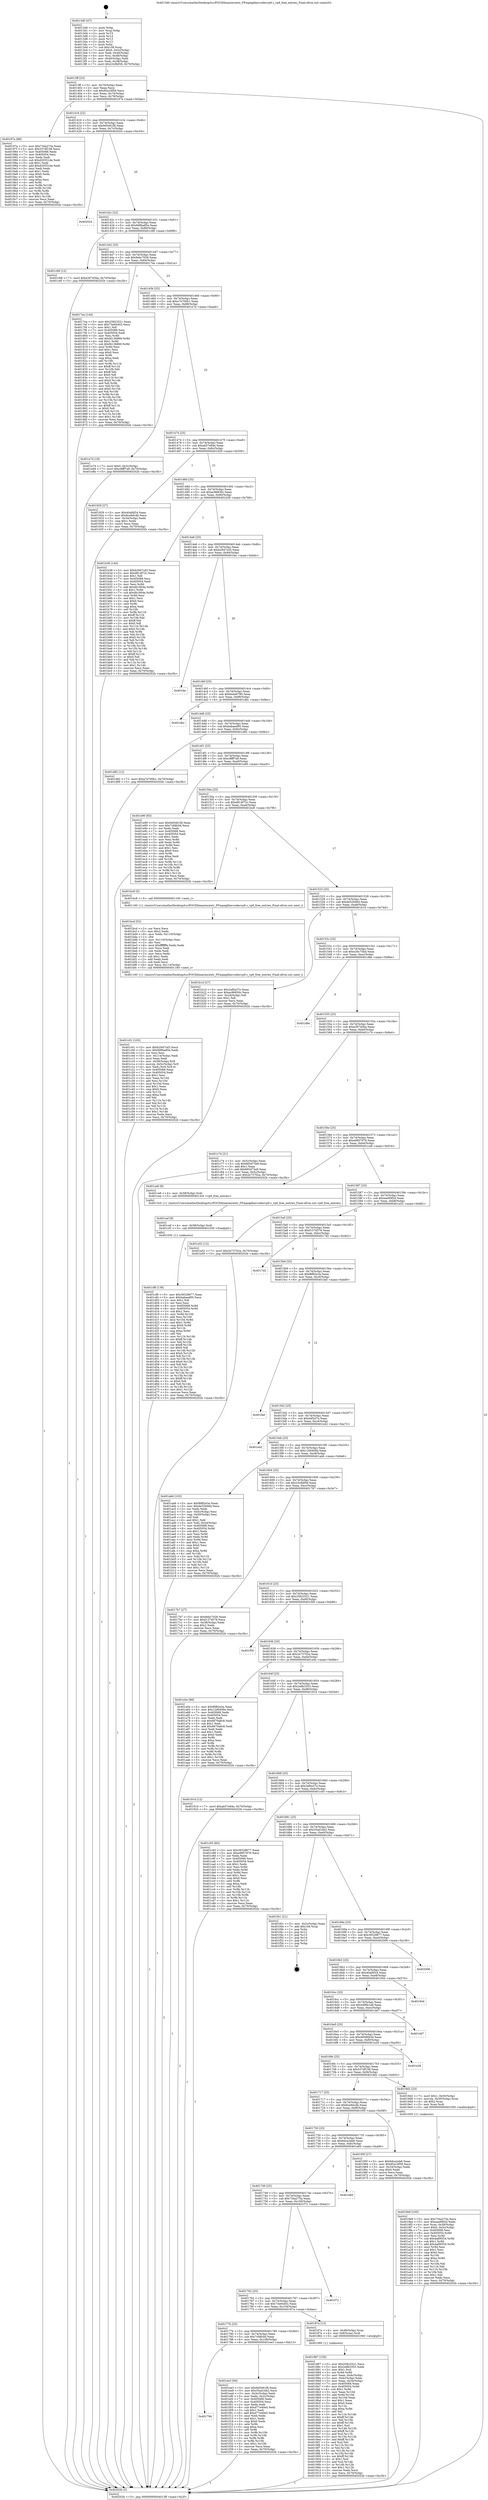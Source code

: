 digraph "0x4013d0" {
  label = "0x4013d0 (/mnt/c/Users/mathe/Desktop/tcc/POCII/binaries/extr_FFmpeglibavcodecvp9.c_vp9_free_entries_Final-ollvm.out::main(0))"
  labelloc = "t"
  node[shape=record]

  Entry [label="",width=0.3,height=0.3,shape=circle,fillcolor=black,style=filled]
  "0x4013ff" [label="{
     0x4013ff [23]\l
     | [instrs]\l
     &nbsp;&nbsp;0x4013ff \<+3\>: mov -0x70(%rbp),%eax\l
     &nbsp;&nbsp;0x401402 \<+2\>: mov %eax,%ecx\l
     &nbsp;&nbsp;0x401404 \<+6\>: sub $0x85a16f59,%ecx\l
     &nbsp;&nbsp;0x40140a \<+3\>: mov %eax,-0x74(%rbp)\l
     &nbsp;&nbsp;0x40140d \<+3\>: mov %ecx,-0x78(%rbp)\l
     &nbsp;&nbsp;0x401410 \<+6\>: je 000000000040197a \<main+0x5aa\>\l
  }"]
  "0x40197a" [label="{
     0x40197a [88]\l
     | [instrs]\l
     &nbsp;&nbsp;0x40197a \<+5\>: mov $0x734a275a,%eax\l
     &nbsp;&nbsp;0x40197f \<+5\>: mov $0x537df158,%ecx\l
     &nbsp;&nbsp;0x401984 \<+7\>: mov 0x405068,%edx\l
     &nbsp;&nbsp;0x40198b \<+7\>: mov 0x405054,%esi\l
     &nbsp;&nbsp;0x401992 \<+2\>: mov %edx,%edi\l
     &nbsp;&nbsp;0x401994 \<+6\>: sub $0xd20551de,%edi\l
     &nbsp;&nbsp;0x40199a \<+3\>: sub $0x1,%edi\l
     &nbsp;&nbsp;0x40199d \<+6\>: add $0xd20551de,%edi\l
     &nbsp;&nbsp;0x4019a3 \<+3\>: imul %edi,%edx\l
     &nbsp;&nbsp;0x4019a6 \<+3\>: and $0x1,%edx\l
     &nbsp;&nbsp;0x4019a9 \<+3\>: cmp $0x0,%edx\l
     &nbsp;&nbsp;0x4019ac \<+4\>: sete %r8b\l
     &nbsp;&nbsp;0x4019b0 \<+3\>: cmp $0xa,%esi\l
     &nbsp;&nbsp;0x4019b3 \<+4\>: setl %r9b\l
     &nbsp;&nbsp;0x4019b7 \<+3\>: mov %r8b,%r10b\l
     &nbsp;&nbsp;0x4019ba \<+3\>: and %r9b,%r10b\l
     &nbsp;&nbsp;0x4019bd \<+3\>: xor %r9b,%r8b\l
     &nbsp;&nbsp;0x4019c0 \<+3\>: or %r8b,%r10b\l
     &nbsp;&nbsp;0x4019c3 \<+4\>: test $0x1,%r10b\l
     &nbsp;&nbsp;0x4019c7 \<+3\>: cmovne %ecx,%eax\l
     &nbsp;&nbsp;0x4019ca \<+3\>: mov %eax,-0x70(%rbp)\l
     &nbsp;&nbsp;0x4019cd \<+5\>: jmp 000000000040202b \<main+0xc5b\>\l
  }"]
  "0x401416" [label="{
     0x401416 [22]\l
     | [instrs]\l
     &nbsp;&nbsp;0x401416 \<+5\>: jmp 000000000040141b \<main+0x4b\>\l
     &nbsp;&nbsp;0x40141b \<+3\>: mov -0x74(%rbp),%eax\l
     &nbsp;&nbsp;0x40141e \<+5\>: sub $0x9d5461fb,%eax\l
     &nbsp;&nbsp;0x401423 \<+3\>: mov %eax,-0x7c(%rbp)\l
     &nbsp;&nbsp;0x401426 \<+6\>: je 0000000000402024 \<main+0xc54\>\l
  }"]
  Exit [label="",width=0.3,height=0.3,shape=circle,fillcolor=black,style=filled,peripheries=2]
  "0x402024" [label="{
     0x402024\l
  }", style=dashed]
  "0x40142c" [label="{
     0x40142c [22]\l
     | [instrs]\l
     &nbsp;&nbsp;0x40142c \<+5\>: jmp 0000000000401431 \<main+0x61\>\l
     &nbsp;&nbsp;0x401431 \<+3\>: mov -0x74(%rbp),%eax\l
     &nbsp;&nbsp;0x401434 \<+5\>: sub $0x9d9ba85e,%eax\l
     &nbsp;&nbsp;0x401439 \<+3\>: mov %eax,-0x80(%rbp)\l
     &nbsp;&nbsp;0x40143c \<+6\>: je 0000000000401c68 \<main+0x898\>\l
  }"]
  "0x401794" [label="{
     0x401794\l
  }", style=dashed]
  "0x401c68" [label="{
     0x401c68 [12]\l
     | [instrs]\l
     &nbsp;&nbsp;0x401c68 \<+7\>: movl $0xe39745ba,-0x70(%rbp)\l
     &nbsp;&nbsp;0x401c6f \<+5\>: jmp 000000000040202b \<main+0xc5b\>\l
  }"]
  "0x401442" [label="{
     0x401442 [25]\l
     | [instrs]\l
     &nbsp;&nbsp;0x401442 \<+5\>: jmp 0000000000401447 \<main+0x77\>\l
     &nbsp;&nbsp;0x401447 \<+3\>: mov -0x74(%rbp),%eax\l
     &nbsp;&nbsp;0x40144a \<+5\>: sub $0x9ebc7026,%eax\l
     &nbsp;&nbsp;0x40144f \<+6\>: mov %eax,-0x84(%rbp)\l
     &nbsp;&nbsp;0x401455 \<+6\>: je 00000000004017ea \<main+0x41a\>\l
  }"]
  "0x401ee3" [label="{
     0x401ee3 [94]\l
     | [instrs]\l
     &nbsp;&nbsp;0x401ee3 \<+5\>: mov $0x9d5461fb,%eax\l
     &nbsp;&nbsp;0x401ee8 \<+5\>: mov $0x35ad1bb2,%ecx\l
     &nbsp;&nbsp;0x401eed \<+3\>: mov -0x3c(%rbp),%edx\l
     &nbsp;&nbsp;0x401ef0 \<+3\>: mov %edx,-0x2c(%rbp)\l
     &nbsp;&nbsp;0x401ef3 \<+7\>: mov 0x405068,%edx\l
     &nbsp;&nbsp;0x401efa \<+7\>: mov 0x405054,%esi\l
     &nbsp;&nbsp;0x401f01 \<+2\>: mov %edx,%edi\l
     &nbsp;&nbsp;0x401f03 \<+6\>: sub $0xd77e40e5,%edi\l
     &nbsp;&nbsp;0x401f09 \<+3\>: sub $0x1,%edi\l
     &nbsp;&nbsp;0x401f0c \<+6\>: add $0xd77e40e5,%edi\l
     &nbsp;&nbsp;0x401f12 \<+3\>: imul %edi,%edx\l
     &nbsp;&nbsp;0x401f15 \<+3\>: and $0x1,%edx\l
     &nbsp;&nbsp;0x401f18 \<+3\>: cmp $0x0,%edx\l
     &nbsp;&nbsp;0x401f1b \<+4\>: sete %r8b\l
     &nbsp;&nbsp;0x401f1f \<+3\>: cmp $0xa,%esi\l
     &nbsp;&nbsp;0x401f22 \<+4\>: setl %r9b\l
     &nbsp;&nbsp;0x401f26 \<+3\>: mov %r8b,%r10b\l
     &nbsp;&nbsp;0x401f29 \<+3\>: and %r9b,%r10b\l
     &nbsp;&nbsp;0x401f2c \<+3\>: xor %r9b,%r8b\l
     &nbsp;&nbsp;0x401f2f \<+3\>: or %r8b,%r10b\l
     &nbsp;&nbsp;0x401f32 \<+4\>: test $0x1,%r10b\l
     &nbsp;&nbsp;0x401f36 \<+3\>: cmovne %ecx,%eax\l
     &nbsp;&nbsp;0x401f39 \<+3\>: mov %eax,-0x70(%rbp)\l
     &nbsp;&nbsp;0x401f3c \<+5\>: jmp 000000000040202b \<main+0xc5b\>\l
  }"]
  "0x4017ea" [label="{
     0x4017ea [144]\l
     | [instrs]\l
     &nbsp;&nbsp;0x4017ea \<+5\>: mov $0x25822521,%eax\l
     &nbsp;&nbsp;0x4017ef \<+5\>: mov $0x73e64402,%ecx\l
     &nbsp;&nbsp;0x4017f4 \<+2\>: mov $0x1,%dl\l
     &nbsp;&nbsp;0x4017f6 \<+7\>: mov 0x405068,%esi\l
     &nbsp;&nbsp;0x4017fd \<+7\>: mov 0x405054,%edi\l
     &nbsp;&nbsp;0x401804 \<+3\>: mov %esi,%r8d\l
     &nbsp;&nbsp;0x401807 \<+7\>: add $0xf4136869,%r8d\l
     &nbsp;&nbsp;0x40180e \<+4\>: sub $0x1,%r8d\l
     &nbsp;&nbsp;0x401812 \<+7\>: sub $0xf4136869,%r8d\l
     &nbsp;&nbsp;0x401819 \<+4\>: imul %r8d,%esi\l
     &nbsp;&nbsp;0x40181d \<+3\>: and $0x1,%esi\l
     &nbsp;&nbsp;0x401820 \<+3\>: cmp $0x0,%esi\l
     &nbsp;&nbsp;0x401823 \<+4\>: sete %r9b\l
     &nbsp;&nbsp;0x401827 \<+3\>: cmp $0xa,%edi\l
     &nbsp;&nbsp;0x40182a \<+4\>: setl %r10b\l
     &nbsp;&nbsp;0x40182e \<+3\>: mov %r9b,%r11b\l
     &nbsp;&nbsp;0x401831 \<+4\>: xor $0xff,%r11b\l
     &nbsp;&nbsp;0x401835 \<+3\>: mov %r10b,%bl\l
     &nbsp;&nbsp;0x401838 \<+3\>: xor $0xff,%bl\l
     &nbsp;&nbsp;0x40183b \<+3\>: xor $0x0,%dl\l
     &nbsp;&nbsp;0x40183e \<+3\>: mov %r11b,%r14b\l
     &nbsp;&nbsp;0x401841 \<+4\>: and $0x0,%r14b\l
     &nbsp;&nbsp;0x401845 \<+3\>: and %dl,%r9b\l
     &nbsp;&nbsp;0x401848 \<+3\>: mov %bl,%r15b\l
     &nbsp;&nbsp;0x40184b \<+4\>: and $0x0,%r15b\l
     &nbsp;&nbsp;0x40184f \<+3\>: and %dl,%r10b\l
     &nbsp;&nbsp;0x401852 \<+3\>: or %r9b,%r14b\l
     &nbsp;&nbsp;0x401855 \<+3\>: or %r10b,%r15b\l
     &nbsp;&nbsp;0x401858 \<+3\>: xor %r15b,%r14b\l
     &nbsp;&nbsp;0x40185b \<+3\>: or %bl,%r11b\l
     &nbsp;&nbsp;0x40185e \<+4\>: xor $0xff,%r11b\l
     &nbsp;&nbsp;0x401862 \<+3\>: or $0x0,%dl\l
     &nbsp;&nbsp;0x401865 \<+3\>: and %dl,%r11b\l
     &nbsp;&nbsp;0x401868 \<+3\>: or %r11b,%r14b\l
     &nbsp;&nbsp;0x40186b \<+4\>: test $0x1,%r14b\l
     &nbsp;&nbsp;0x40186f \<+3\>: cmovne %ecx,%eax\l
     &nbsp;&nbsp;0x401872 \<+3\>: mov %eax,-0x70(%rbp)\l
     &nbsp;&nbsp;0x401875 \<+5\>: jmp 000000000040202b \<main+0xc5b\>\l
  }"]
  "0x40145b" [label="{
     0x40145b [25]\l
     | [instrs]\l
     &nbsp;&nbsp;0x40145b \<+5\>: jmp 0000000000401460 \<main+0x90\>\l
     &nbsp;&nbsp;0x401460 \<+3\>: mov -0x74(%rbp),%eax\l
     &nbsp;&nbsp;0x401463 \<+5\>: sub $0xa7e700b1,%eax\l
     &nbsp;&nbsp;0x401468 \<+6\>: mov %eax,-0x88(%rbp)\l
     &nbsp;&nbsp;0x40146e \<+6\>: je 0000000000401e7d \<main+0xaad\>\l
  }"]
  "0x401cf8" [label="{
     0x401cf8 [138]\l
     | [instrs]\l
     &nbsp;&nbsp;0x401cf8 \<+5\>: mov $0x39328677,%eax\l
     &nbsp;&nbsp;0x401cfd \<+5\>: mov $0xbabaed95,%ecx\l
     &nbsp;&nbsp;0x401d02 \<+2\>: mov $0x1,%dl\l
     &nbsp;&nbsp;0x401d04 \<+2\>: xor %esi,%esi\l
     &nbsp;&nbsp;0x401d06 \<+8\>: mov 0x405068,%r8d\l
     &nbsp;&nbsp;0x401d0e \<+8\>: mov 0x405054,%r9d\l
     &nbsp;&nbsp;0x401d16 \<+3\>: sub $0x1,%esi\l
     &nbsp;&nbsp;0x401d19 \<+3\>: mov %r8d,%r10d\l
     &nbsp;&nbsp;0x401d1c \<+3\>: add %esi,%r10d\l
     &nbsp;&nbsp;0x401d1f \<+4\>: imul %r10d,%r8d\l
     &nbsp;&nbsp;0x401d23 \<+4\>: and $0x1,%r8d\l
     &nbsp;&nbsp;0x401d27 \<+4\>: cmp $0x0,%r8d\l
     &nbsp;&nbsp;0x401d2b \<+4\>: sete %r11b\l
     &nbsp;&nbsp;0x401d2f \<+4\>: cmp $0xa,%r9d\l
     &nbsp;&nbsp;0x401d33 \<+3\>: setl %bl\l
     &nbsp;&nbsp;0x401d36 \<+3\>: mov %r11b,%r14b\l
     &nbsp;&nbsp;0x401d39 \<+4\>: xor $0xff,%r14b\l
     &nbsp;&nbsp;0x401d3d \<+3\>: mov %bl,%r15b\l
     &nbsp;&nbsp;0x401d40 \<+4\>: xor $0xff,%r15b\l
     &nbsp;&nbsp;0x401d44 \<+3\>: xor $0x0,%dl\l
     &nbsp;&nbsp;0x401d47 \<+3\>: mov %r14b,%r12b\l
     &nbsp;&nbsp;0x401d4a \<+4\>: and $0x0,%r12b\l
     &nbsp;&nbsp;0x401d4e \<+3\>: and %dl,%r11b\l
     &nbsp;&nbsp;0x401d51 \<+3\>: mov %r15b,%r13b\l
     &nbsp;&nbsp;0x401d54 \<+4\>: and $0x0,%r13b\l
     &nbsp;&nbsp;0x401d58 \<+2\>: and %dl,%bl\l
     &nbsp;&nbsp;0x401d5a \<+3\>: or %r11b,%r12b\l
     &nbsp;&nbsp;0x401d5d \<+3\>: or %bl,%r13b\l
     &nbsp;&nbsp;0x401d60 \<+3\>: xor %r13b,%r12b\l
     &nbsp;&nbsp;0x401d63 \<+3\>: or %r15b,%r14b\l
     &nbsp;&nbsp;0x401d66 \<+4\>: xor $0xff,%r14b\l
     &nbsp;&nbsp;0x401d6a \<+3\>: or $0x0,%dl\l
     &nbsp;&nbsp;0x401d6d \<+3\>: and %dl,%r14b\l
     &nbsp;&nbsp;0x401d70 \<+3\>: or %r14b,%r12b\l
     &nbsp;&nbsp;0x401d73 \<+4\>: test $0x1,%r12b\l
     &nbsp;&nbsp;0x401d77 \<+3\>: cmovne %ecx,%eax\l
     &nbsp;&nbsp;0x401d7a \<+3\>: mov %eax,-0x70(%rbp)\l
     &nbsp;&nbsp;0x401d7d \<+5\>: jmp 000000000040202b \<main+0xc5b\>\l
  }"]
  "0x401e7d" [label="{
     0x401e7d [19]\l
     | [instrs]\l
     &nbsp;&nbsp;0x401e7d \<+7\>: movl $0x0,-0x3c(%rbp)\l
     &nbsp;&nbsp;0x401e84 \<+7\>: movl $0xc8fff7a9,-0x70(%rbp)\l
     &nbsp;&nbsp;0x401e8b \<+5\>: jmp 000000000040202b \<main+0xc5b\>\l
  }"]
  "0x401474" [label="{
     0x401474 [25]\l
     | [instrs]\l
     &nbsp;&nbsp;0x401474 \<+5\>: jmp 0000000000401479 \<main+0xa9\>\l
     &nbsp;&nbsp;0x401479 \<+3\>: mov -0x74(%rbp),%eax\l
     &nbsp;&nbsp;0x40147c \<+5\>: sub $0xab57e84e,%eax\l
     &nbsp;&nbsp;0x401481 \<+6\>: mov %eax,-0x8c(%rbp)\l
     &nbsp;&nbsp;0x401487 \<+6\>: je 0000000000401929 \<main+0x559\>\l
  }"]
  "0x401cef" [label="{
     0x401cef [9]\l
     | [instrs]\l
     &nbsp;&nbsp;0x401cef \<+4\>: mov -0x58(%rbp),%rdi\l
     &nbsp;&nbsp;0x401cf3 \<+5\>: call 0000000000401030 \<free@plt\>\l
     | [calls]\l
     &nbsp;&nbsp;0x401030 \{1\} (unknown)\l
  }"]
  "0x401929" [label="{
     0x401929 [27]\l
     | [instrs]\l
     &nbsp;&nbsp;0x401929 \<+5\>: mov $0x40af4f24,%eax\l
     &nbsp;&nbsp;0x40192e \<+5\>: mov $0x6ce9dc4b,%ecx\l
     &nbsp;&nbsp;0x401933 \<+3\>: mov -0x34(%rbp),%edx\l
     &nbsp;&nbsp;0x401936 \<+3\>: cmp $0x1,%edx\l
     &nbsp;&nbsp;0x401939 \<+3\>: cmovl %ecx,%eax\l
     &nbsp;&nbsp;0x40193c \<+3\>: mov %eax,-0x70(%rbp)\l
     &nbsp;&nbsp;0x40193f \<+5\>: jmp 000000000040202b \<main+0xc5b\>\l
  }"]
  "0x40148d" [label="{
     0x40148d [25]\l
     | [instrs]\l
     &nbsp;&nbsp;0x40148d \<+5\>: jmp 0000000000401492 \<main+0xc2\>\l
     &nbsp;&nbsp;0x401492 \<+3\>: mov -0x74(%rbp),%eax\l
     &nbsp;&nbsp;0x401495 \<+5\>: sub $0xac96830c,%eax\l
     &nbsp;&nbsp;0x40149a \<+6\>: mov %eax,-0x90(%rbp)\l
     &nbsp;&nbsp;0x4014a0 \<+6\>: je 0000000000401b38 \<main+0x768\>\l
  }"]
  "0x401c01" [label="{
     0x401c01 [103]\l
     | [instrs]\l
     &nbsp;&nbsp;0x401c01 \<+5\>: mov $0xb2947cd3,%ecx\l
     &nbsp;&nbsp;0x401c06 \<+5\>: mov $0x9d9ba85e,%edx\l
     &nbsp;&nbsp;0x401c0b \<+2\>: xor %esi,%esi\l
     &nbsp;&nbsp;0x401c0d \<+6\>: mov -0x114(%rbp),%edi\l
     &nbsp;&nbsp;0x401c13 \<+3\>: imul %eax,%edi\l
     &nbsp;&nbsp;0x401c16 \<+4\>: mov -0x58(%rbp),%r8\l
     &nbsp;&nbsp;0x401c1a \<+4\>: movslq -0x5c(%rbp),%r9\l
     &nbsp;&nbsp;0x401c1e \<+4\>: mov %edi,(%r8,%r9,4)\l
     &nbsp;&nbsp;0x401c22 \<+7\>: mov 0x405068,%eax\l
     &nbsp;&nbsp;0x401c29 \<+7\>: mov 0x405054,%edi\l
     &nbsp;&nbsp;0x401c30 \<+3\>: sub $0x1,%esi\l
     &nbsp;&nbsp;0x401c33 \<+3\>: mov %eax,%r10d\l
     &nbsp;&nbsp;0x401c36 \<+3\>: add %esi,%r10d\l
     &nbsp;&nbsp;0x401c39 \<+4\>: imul %r10d,%eax\l
     &nbsp;&nbsp;0x401c3d \<+3\>: and $0x1,%eax\l
     &nbsp;&nbsp;0x401c40 \<+3\>: cmp $0x0,%eax\l
     &nbsp;&nbsp;0x401c43 \<+4\>: sete %r11b\l
     &nbsp;&nbsp;0x401c47 \<+3\>: cmp $0xa,%edi\l
     &nbsp;&nbsp;0x401c4a \<+3\>: setl %bl\l
     &nbsp;&nbsp;0x401c4d \<+3\>: mov %r11b,%r14b\l
     &nbsp;&nbsp;0x401c50 \<+3\>: and %bl,%r14b\l
     &nbsp;&nbsp;0x401c53 \<+3\>: xor %bl,%r11b\l
     &nbsp;&nbsp;0x401c56 \<+3\>: or %r11b,%r14b\l
     &nbsp;&nbsp;0x401c59 \<+4\>: test $0x1,%r14b\l
     &nbsp;&nbsp;0x401c5d \<+3\>: cmovne %edx,%ecx\l
     &nbsp;&nbsp;0x401c60 \<+3\>: mov %ecx,-0x70(%rbp)\l
     &nbsp;&nbsp;0x401c63 \<+5\>: jmp 000000000040202b \<main+0xc5b\>\l
  }"]
  "0x401b38" [label="{
     0x401b38 [144]\l
     | [instrs]\l
     &nbsp;&nbsp;0x401b38 \<+5\>: mov $0xb2947cd3,%eax\l
     &nbsp;&nbsp;0x401b3d \<+5\>: mov $0xd814f72c,%ecx\l
     &nbsp;&nbsp;0x401b42 \<+2\>: mov $0x1,%dl\l
     &nbsp;&nbsp;0x401b44 \<+7\>: mov 0x405068,%esi\l
     &nbsp;&nbsp;0x401b4b \<+7\>: mov 0x405054,%edi\l
     &nbsp;&nbsp;0x401b52 \<+3\>: mov %esi,%r8d\l
     &nbsp;&nbsp;0x401b55 \<+7\>: add $0x4b1804a,%r8d\l
     &nbsp;&nbsp;0x401b5c \<+4\>: sub $0x1,%r8d\l
     &nbsp;&nbsp;0x401b60 \<+7\>: sub $0x4b1804a,%r8d\l
     &nbsp;&nbsp;0x401b67 \<+4\>: imul %r8d,%esi\l
     &nbsp;&nbsp;0x401b6b \<+3\>: and $0x1,%esi\l
     &nbsp;&nbsp;0x401b6e \<+3\>: cmp $0x0,%esi\l
     &nbsp;&nbsp;0x401b71 \<+4\>: sete %r9b\l
     &nbsp;&nbsp;0x401b75 \<+3\>: cmp $0xa,%edi\l
     &nbsp;&nbsp;0x401b78 \<+4\>: setl %r10b\l
     &nbsp;&nbsp;0x401b7c \<+3\>: mov %r9b,%r11b\l
     &nbsp;&nbsp;0x401b7f \<+4\>: xor $0xff,%r11b\l
     &nbsp;&nbsp;0x401b83 \<+3\>: mov %r10b,%bl\l
     &nbsp;&nbsp;0x401b86 \<+3\>: xor $0xff,%bl\l
     &nbsp;&nbsp;0x401b89 \<+3\>: xor $0x0,%dl\l
     &nbsp;&nbsp;0x401b8c \<+3\>: mov %r11b,%r14b\l
     &nbsp;&nbsp;0x401b8f \<+4\>: and $0x0,%r14b\l
     &nbsp;&nbsp;0x401b93 \<+3\>: and %dl,%r9b\l
     &nbsp;&nbsp;0x401b96 \<+3\>: mov %bl,%r15b\l
     &nbsp;&nbsp;0x401b99 \<+4\>: and $0x0,%r15b\l
     &nbsp;&nbsp;0x401b9d \<+3\>: and %dl,%r10b\l
     &nbsp;&nbsp;0x401ba0 \<+3\>: or %r9b,%r14b\l
     &nbsp;&nbsp;0x401ba3 \<+3\>: or %r10b,%r15b\l
     &nbsp;&nbsp;0x401ba6 \<+3\>: xor %r15b,%r14b\l
     &nbsp;&nbsp;0x401ba9 \<+3\>: or %bl,%r11b\l
     &nbsp;&nbsp;0x401bac \<+4\>: xor $0xff,%r11b\l
     &nbsp;&nbsp;0x401bb0 \<+3\>: or $0x0,%dl\l
     &nbsp;&nbsp;0x401bb3 \<+3\>: and %dl,%r11b\l
     &nbsp;&nbsp;0x401bb6 \<+3\>: or %r11b,%r14b\l
     &nbsp;&nbsp;0x401bb9 \<+4\>: test $0x1,%r14b\l
     &nbsp;&nbsp;0x401bbd \<+3\>: cmovne %ecx,%eax\l
     &nbsp;&nbsp;0x401bc0 \<+3\>: mov %eax,-0x70(%rbp)\l
     &nbsp;&nbsp;0x401bc3 \<+5\>: jmp 000000000040202b \<main+0xc5b\>\l
  }"]
  "0x4014a6" [label="{
     0x4014a6 [25]\l
     | [instrs]\l
     &nbsp;&nbsp;0x4014a6 \<+5\>: jmp 00000000004014ab \<main+0xdb\>\l
     &nbsp;&nbsp;0x4014ab \<+3\>: mov -0x74(%rbp),%eax\l
     &nbsp;&nbsp;0x4014ae \<+5\>: sub $0xb2947cd3,%eax\l
     &nbsp;&nbsp;0x4014b3 \<+6\>: mov %eax,-0x94(%rbp)\l
     &nbsp;&nbsp;0x4014b9 \<+6\>: je 0000000000401fac \<main+0xbdc\>\l
  }"]
  "0x401bcd" [label="{
     0x401bcd [52]\l
     | [instrs]\l
     &nbsp;&nbsp;0x401bcd \<+2\>: xor %ecx,%ecx\l
     &nbsp;&nbsp;0x401bcf \<+5\>: mov $0x2,%edx\l
     &nbsp;&nbsp;0x401bd4 \<+6\>: mov %edx,-0x110(%rbp)\l
     &nbsp;&nbsp;0x401bda \<+1\>: cltd\l
     &nbsp;&nbsp;0x401bdb \<+6\>: mov -0x110(%rbp),%esi\l
     &nbsp;&nbsp;0x401be1 \<+2\>: idiv %esi\l
     &nbsp;&nbsp;0x401be3 \<+6\>: imul $0xfffffffe,%edx,%edx\l
     &nbsp;&nbsp;0x401be9 \<+2\>: mov %ecx,%edi\l
     &nbsp;&nbsp;0x401beb \<+2\>: sub %edx,%edi\l
     &nbsp;&nbsp;0x401bed \<+2\>: mov %ecx,%edx\l
     &nbsp;&nbsp;0x401bef \<+3\>: sub $0x1,%edx\l
     &nbsp;&nbsp;0x401bf2 \<+2\>: add %edx,%edi\l
     &nbsp;&nbsp;0x401bf4 \<+2\>: sub %edi,%ecx\l
     &nbsp;&nbsp;0x401bf6 \<+6\>: mov %ecx,-0x114(%rbp)\l
     &nbsp;&nbsp;0x401bfc \<+5\>: call 0000000000401160 \<next_i\>\l
     | [calls]\l
     &nbsp;&nbsp;0x401160 \{1\} (/mnt/c/Users/mathe/Desktop/tcc/POCII/binaries/extr_FFmpeglibavcodecvp9.c_vp9_free_entries_Final-ollvm.out::next_i)\l
  }"]
  "0x401fac" [label="{
     0x401fac\l
  }", style=dashed]
  "0x4014bf" [label="{
     0x4014bf [25]\l
     | [instrs]\l
     &nbsp;&nbsp;0x4014bf \<+5\>: jmp 00000000004014c4 \<main+0xf4\>\l
     &nbsp;&nbsp;0x4014c4 \<+3\>: mov -0x74(%rbp),%eax\l
     &nbsp;&nbsp;0x4014c7 \<+5\>: sub $0xba4e6780,%eax\l
     &nbsp;&nbsp;0x4014cc \<+6\>: mov %eax,-0x98(%rbp)\l
     &nbsp;&nbsp;0x4014d2 \<+6\>: je 0000000000401dbc \<main+0x9ec\>\l
  }"]
  "0x4019e9" [label="{
     0x4019e9 [105]\l
     | [instrs]\l
     &nbsp;&nbsp;0x4019e9 \<+5\>: mov $0x734a275a,%ecx\l
     &nbsp;&nbsp;0x4019ee \<+5\>: mov $0xeae90f2d,%edx\l
     &nbsp;&nbsp;0x4019f3 \<+4\>: mov %rax,-0x58(%rbp)\l
     &nbsp;&nbsp;0x4019f7 \<+7\>: movl $0x0,-0x5c(%rbp)\l
     &nbsp;&nbsp;0x4019fe \<+7\>: mov 0x405068,%esi\l
     &nbsp;&nbsp;0x401a05 \<+8\>: mov 0x405054,%r8d\l
     &nbsp;&nbsp;0x401a0d \<+3\>: mov %esi,%r9d\l
     &nbsp;&nbsp;0x401a10 \<+7\>: sub $0x4af0f354,%r9d\l
     &nbsp;&nbsp;0x401a17 \<+4\>: sub $0x1,%r9d\l
     &nbsp;&nbsp;0x401a1b \<+7\>: add $0x4af0f354,%r9d\l
     &nbsp;&nbsp;0x401a22 \<+4\>: imul %r9d,%esi\l
     &nbsp;&nbsp;0x401a26 \<+3\>: and $0x1,%esi\l
     &nbsp;&nbsp;0x401a29 \<+3\>: cmp $0x0,%esi\l
     &nbsp;&nbsp;0x401a2c \<+4\>: sete %r10b\l
     &nbsp;&nbsp;0x401a30 \<+4\>: cmp $0xa,%r8d\l
     &nbsp;&nbsp;0x401a34 \<+4\>: setl %r11b\l
     &nbsp;&nbsp;0x401a38 \<+3\>: mov %r10b,%bl\l
     &nbsp;&nbsp;0x401a3b \<+3\>: and %r11b,%bl\l
     &nbsp;&nbsp;0x401a3e \<+3\>: xor %r11b,%r10b\l
     &nbsp;&nbsp;0x401a41 \<+3\>: or %r10b,%bl\l
     &nbsp;&nbsp;0x401a44 \<+3\>: test $0x1,%bl\l
     &nbsp;&nbsp;0x401a47 \<+3\>: cmovne %edx,%ecx\l
     &nbsp;&nbsp;0x401a4a \<+3\>: mov %ecx,-0x70(%rbp)\l
     &nbsp;&nbsp;0x401a4d \<+5\>: jmp 000000000040202b \<main+0xc5b\>\l
  }"]
  "0x401dbc" [label="{
     0x401dbc\l
  }", style=dashed]
  "0x4014d8" [label="{
     0x4014d8 [25]\l
     | [instrs]\l
     &nbsp;&nbsp;0x4014d8 \<+5\>: jmp 00000000004014dd \<main+0x10d\>\l
     &nbsp;&nbsp;0x4014dd \<+3\>: mov -0x74(%rbp),%eax\l
     &nbsp;&nbsp;0x4014e0 \<+5\>: sub $0xbabaed95,%eax\l
     &nbsp;&nbsp;0x4014e5 \<+6\>: mov %eax,-0x9c(%rbp)\l
     &nbsp;&nbsp;0x4014eb \<+6\>: je 0000000000401d82 \<main+0x9b2\>\l
  }"]
  "0x401887" [label="{
     0x401887 [150]\l
     | [instrs]\l
     &nbsp;&nbsp;0x401887 \<+5\>: mov $0x25822521,%ecx\l
     &nbsp;&nbsp;0x40188c \<+5\>: mov $0x2e8b3353,%edx\l
     &nbsp;&nbsp;0x401891 \<+3\>: mov $0x1,%sil\l
     &nbsp;&nbsp;0x401894 \<+3\>: xor %r8d,%r8d\l
     &nbsp;&nbsp;0x401897 \<+3\>: mov %eax,-0x4c(%rbp)\l
     &nbsp;&nbsp;0x40189a \<+3\>: mov -0x4c(%rbp),%eax\l
     &nbsp;&nbsp;0x40189d \<+3\>: mov %eax,-0x34(%rbp)\l
     &nbsp;&nbsp;0x4018a0 \<+7\>: mov 0x405068,%eax\l
     &nbsp;&nbsp;0x4018a7 \<+8\>: mov 0x405054,%r9d\l
     &nbsp;&nbsp;0x4018af \<+4\>: sub $0x1,%r8d\l
     &nbsp;&nbsp;0x4018b3 \<+3\>: mov %eax,%r10d\l
     &nbsp;&nbsp;0x4018b6 \<+3\>: add %r8d,%r10d\l
     &nbsp;&nbsp;0x4018b9 \<+4\>: imul %r10d,%eax\l
     &nbsp;&nbsp;0x4018bd \<+3\>: and $0x1,%eax\l
     &nbsp;&nbsp;0x4018c0 \<+3\>: cmp $0x0,%eax\l
     &nbsp;&nbsp;0x4018c3 \<+4\>: sete %r11b\l
     &nbsp;&nbsp;0x4018c7 \<+4\>: cmp $0xa,%r9d\l
     &nbsp;&nbsp;0x4018cb \<+3\>: setl %bl\l
     &nbsp;&nbsp;0x4018ce \<+3\>: mov %r11b,%r14b\l
     &nbsp;&nbsp;0x4018d1 \<+4\>: xor $0xff,%r14b\l
     &nbsp;&nbsp;0x4018d5 \<+3\>: mov %bl,%r15b\l
     &nbsp;&nbsp;0x4018d8 \<+4\>: xor $0xff,%r15b\l
     &nbsp;&nbsp;0x4018dc \<+4\>: xor $0x1,%sil\l
     &nbsp;&nbsp;0x4018e0 \<+3\>: mov %r14b,%r12b\l
     &nbsp;&nbsp;0x4018e3 \<+4\>: and $0xff,%r12b\l
     &nbsp;&nbsp;0x4018e7 \<+3\>: and %sil,%r11b\l
     &nbsp;&nbsp;0x4018ea \<+3\>: mov %r15b,%r13b\l
     &nbsp;&nbsp;0x4018ed \<+4\>: and $0xff,%r13b\l
     &nbsp;&nbsp;0x4018f1 \<+3\>: and %sil,%bl\l
     &nbsp;&nbsp;0x4018f4 \<+3\>: or %r11b,%r12b\l
     &nbsp;&nbsp;0x4018f7 \<+3\>: or %bl,%r13b\l
     &nbsp;&nbsp;0x4018fa \<+3\>: xor %r13b,%r12b\l
     &nbsp;&nbsp;0x4018fd \<+3\>: or %r15b,%r14b\l
     &nbsp;&nbsp;0x401900 \<+4\>: xor $0xff,%r14b\l
     &nbsp;&nbsp;0x401904 \<+4\>: or $0x1,%sil\l
     &nbsp;&nbsp;0x401908 \<+3\>: and %sil,%r14b\l
     &nbsp;&nbsp;0x40190b \<+3\>: or %r14b,%r12b\l
     &nbsp;&nbsp;0x40190e \<+4\>: test $0x1,%r12b\l
     &nbsp;&nbsp;0x401912 \<+3\>: cmovne %edx,%ecx\l
     &nbsp;&nbsp;0x401915 \<+3\>: mov %ecx,-0x70(%rbp)\l
     &nbsp;&nbsp;0x401918 \<+5\>: jmp 000000000040202b \<main+0xc5b\>\l
  }"]
  "0x401d82" [label="{
     0x401d82 [12]\l
     | [instrs]\l
     &nbsp;&nbsp;0x401d82 \<+7\>: movl $0xa7e700b1,-0x70(%rbp)\l
     &nbsp;&nbsp;0x401d89 \<+5\>: jmp 000000000040202b \<main+0xc5b\>\l
  }"]
  "0x4014f1" [label="{
     0x4014f1 [25]\l
     | [instrs]\l
     &nbsp;&nbsp;0x4014f1 \<+5\>: jmp 00000000004014f6 \<main+0x126\>\l
     &nbsp;&nbsp;0x4014f6 \<+3\>: mov -0x74(%rbp),%eax\l
     &nbsp;&nbsp;0x4014f9 \<+5\>: sub $0xc8fff7a9,%eax\l
     &nbsp;&nbsp;0x4014fe \<+6\>: mov %eax,-0xa0(%rbp)\l
     &nbsp;&nbsp;0x401504 \<+6\>: je 0000000000401e90 \<main+0xac0\>\l
  }"]
  "0x40177b" [label="{
     0x40177b [25]\l
     | [instrs]\l
     &nbsp;&nbsp;0x40177b \<+5\>: jmp 0000000000401780 \<main+0x3b0\>\l
     &nbsp;&nbsp;0x401780 \<+3\>: mov -0x74(%rbp),%eax\l
     &nbsp;&nbsp;0x401783 \<+5\>: sub $0x7cfdfc0d,%eax\l
     &nbsp;&nbsp;0x401788 \<+6\>: mov %eax,-0x108(%rbp)\l
     &nbsp;&nbsp;0x40178e \<+6\>: je 0000000000401ee3 \<main+0xb13\>\l
  }"]
  "0x401e90" [label="{
     0x401e90 [83]\l
     | [instrs]\l
     &nbsp;&nbsp;0x401e90 \<+5\>: mov $0x9d5461fb,%eax\l
     &nbsp;&nbsp;0x401e95 \<+5\>: mov $0x7cfdfc0d,%ecx\l
     &nbsp;&nbsp;0x401e9a \<+2\>: xor %edx,%edx\l
     &nbsp;&nbsp;0x401e9c \<+7\>: mov 0x405068,%esi\l
     &nbsp;&nbsp;0x401ea3 \<+7\>: mov 0x405054,%edi\l
     &nbsp;&nbsp;0x401eaa \<+3\>: sub $0x1,%edx\l
     &nbsp;&nbsp;0x401ead \<+3\>: mov %esi,%r8d\l
     &nbsp;&nbsp;0x401eb0 \<+3\>: add %edx,%r8d\l
     &nbsp;&nbsp;0x401eb3 \<+4\>: imul %r8d,%esi\l
     &nbsp;&nbsp;0x401eb7 \<+3\>: and $0x1,%esi\l
     &nbsp;&nbsp;0x401eba \<+3\>: cmp $0x0,%esi\l
     &nbsp;&nbsp;0x401ebd \<+4\>: sete %r9b\l
     &nbsp;&nbsp;0x401ec1 \<+3\>: cmp $0xa,%edi\l
     &nbsp;&nbsp;0x401ec4 \<+4\>: setl %r10b\l
     &nbsp;&nbsp;0x401ec8 \<+3\>: mov %r9b,%r11b\l
     &nbsp;&nbsp;0x401ecb \<+3\>: and %r10b,%r11b\l
     &nbsp;&nbsp;0x401ece \<+3\>: xor %r10b,%r9b\l
     &nbsp;&nbsp;0x401ed1 \<+3\>: or %r9b,%r11b\l
     &nbsp;&nbsp;0x401ed4 \<+4\>: test $0x1,%r11b\l
     &nbsp;&nbsp;0x401ed8 \<+3\>: cmovne %ecx,%eax\l
     &nbsp;&nbsp;0x401edb \<+3\>: mov %eax,-0x70(%rbp)\l
     &nbsp;&nbsp;0x401ede \<+5\>: jmp 000000000040202b \<main+0xc5b\>\l
  }"]
  "0x40150a" [label="{
     0x40150a [25]\l
     | [instrs]\l
     &nbsp;&nbsp;0x40150a \<+5\>: jmp 000000000040150f \<main+0x13f\>\l
     &nbsp;&nbsp;0x40150f \<+3\>: mov -0x74(%rbp),%eax\l
     &nbsp;&nbsp;0x401512 \<+5\>: sub $0xd814f72c,%eax\l
     &nbsp;&nbsp;0x401517 \<+6\>: mov %eax,-0xa4(%rbp)\l
     &nbsp;&nbsp;0x40151d \<+6\>: je 0000000000401bc8 \<main+0x7f8\>\l
  }"]
  "0x40187a" [label="{
     0x40187a [13]\l
     | [instrs]\l
     &nbsp;&nbsp;0x40187a \<+4\>: mov -0x48(%rbp),%rax\l
     &nbsp;&nbsp;0x40187e \<+4\>: mov 0x8(%rax),%rdi\l
     &nbsp;&nbsp;0x401882 \<+5\>: call 0000000000401060 \<atoi@plt\>\l
     | [calls]\l
     &nbsp;&nbsp;0x401060 \{1\} (unknown)\l
  }"]
  "0x401bc8" [label="{
     0x401bc8 [5]\l
     | [instrs]\l
     &nbsp;&nbsp;0x401bc8 \<+5\>: call 0000000000401160 \<next_i\>\l
     | [calls]\l
     &nbsp;&nbsp;0x401160 \{1\} (/mnt/c/Users/mathe/Desktop/tcc/POCII/binaries/extr_FFmpeglibavcodecvp9.c_vp9_free_entries_Final-ollvm.out::next_i)\l
  }"]
  "0x401523" [label="{
     0x401523 [25]\l
     | [instrs]\l
     &nbsp;&nbsp;0x401523 \<+5\>: jmp 0000000000401528 \<main+0x158\>\l
     &nbsp;&nbsp;0x401528 \<+3\>: mov -0x74(%rbp),%eax\l
     &nbsp;&nbsp;0x40152b \<+5\>: sub $0xde52946d,%eax\l
     &nbsp;&nbsp;0x401530 \<+6\>: mov %eax,-0xa8(%rbp)\l
     &nbsp;&nbsp;0x401536 \<+6\>: je 0000000000401b1d \<main+0x74d\>\l
  }"]
  "0x401762" [label="{
     0x401762 [25]\l
     | [instrs]\l
     &nbsp;&nbsp;0x401762 \<+5\>: jmp 0000000000401767 \<main+0x397\>\l
     &nbsp;&nbsp;0x401767 \<+3\>: mov -0x74(%rbp),%eax\l
     &nbsp;&nbsp;0x40176a \<+5\>: sub $0x73e64402,%eax\l
     &nbsp;&nbsp;0x40176f \<+6\>: mov %eax,-0x104(%rbp)\l
     &nbsp;&nbsp;0x401775 \<+6\>: je 000000000040187a \<main+0x4aa\>\l
  }"]
  "0x401b1d" [label="{
     0x401b1d [27]\l
     | [instrs]\l
     &nbsp;&nbsp;0x401b1d \<+5\>: mov $0x2ef0a37e,%eax\l
     &nbsp;&nbsp;0x401b22 \<+5\>: mov $0xac96830c,%ecx\l
     &nbsp;&nbsp;0x401b27 \<+3\>: mov -0x2d(%rbp),%dl\l
     &nbsp;&nbsp;0x401b2a \<+3\>: test $0x1,%dl\l
     &nbsp;&nbsp;0x401b2d \<+3\>: cmovne %ecx,%eax\l
     &nbsp;&nbsp;0x401b30 \<+3\>: mov %eax,-0x70(%rbp)\l
     &nbsp;&nbsp;0x401b33 \<+5\>: jmp 000000000040202b \<main+0xc5b\>\l
  }"]
  "0x40153c" [label="{
     0x40153c [25]\l
     | [instrs]\l
     &nbsp;&nbsp;0x40153c \<+5\>: jmp 0000000000401541 \<main+0x171\>\l
     &nbsp;&nbsp;0x401541 \<+3\>: mov -0x74(%rbp),%eax\l
     &nbsp;&nbsp;0x401544 \<+5\>: sub $0xe26c75bd,%eax\l
     &nbsp;&nbsp;0x401549 \<+6\>: mov %eax,-0xac(%rbp)\l
     &nbsp;&nbsp;0x40154f \<+6\>: je 0000000000401d8e \<main+0x9be\>\l
  }"]
  "0x401f72" [label="{
     0x401f72\l
  }", style=dashed]
  "0x401d8e" [label="{
     0x401d8e\l
  }", style=dashed]
  "0x401555" [label="{
     0x401555 [25]\l
     | [instrs]\l
     &nbsp;&nbsp;0x401555 \<+5\>: jmp 000000000040155a \<main+0x18a\>\l
     &nbsp;&nbsp;0x40155a \<+3\>: mov -0x74(%rbp),%eax\l
     &nbsp;&nbsp;0x40155d \<+5\>: sub $0xe39745ba,%eax\l
     &nbsp;&nbsp;0x401562 \<+6\>: mov %eax,-0xb0(%rbp)\l
     &nbsp;&nbsp;0x401568 \<+6\>: je 0000000000401c74 \<main+0x8a4\>\l
  }"]
  "0x401749" [label="{
     0x401749 [25]\l
     | [instrs]\l
     &nbsp;&nbsp;0x401749 \<+5\>: jmp 000000000040174e \<main+0x37e\>\l
     &nbsp;&nbsp;0x40174e \<+3\>: mov -0x74(%rbp),%eax\l
     &nbsp;&nbsp;0x401751 \<+5\>: sub $0x734a275a,%eax\l
     &nbsp;&nbsp;0x401756 \<+6\>: mov %eax,-0x100(%rbp)\l
     &nbsp;&nbsp;0x40175c \<+6\>: je 0000000000401f72 \<main+0xba2\>\l
  }"]
  "0x401c74" [label="{
     0x401c74 [31]\l
     | [instrs]\l
     &nbsp;&nbsp;0x401c74 \<+3\>: mov -0x5c(%rbp),%eax\l
     &nbsp;&nbsp;0x401c77 \<+5\>: sub $0x665d73a9,%eax\l
     &nbsp;&nbsp;0x401c7c \<+3\>: add $0x1,%eax\l
     &nbsp;&nbsp;0x401c7f \<+5\>: add $0x665d73a9,%eax\l
     &nbsp;&nbsp;0x401c84 \<+3\>: mov %eax,-0x5c(%rbp)\l
     &nbsp;&nbsp;0x401c87 \<+7\>: movl $0x2e73702a,-0x70(%rbp)\l
     &nbsp;&nbsp;0x401c8e \<+5\>: jmp 000000000040202b \<main+0xc5b\>\l
  }"]
  "0x40156e" [label="{
     0x40156e [25]\l
     | [instrs]\l
     &nbsp;&nbsp;0x40156e \<+5\>: jmp 0000000000401573 \<main+0x1a3\>\l
     &nbsp;&nbsp;0x401573 \<+3\>: mov -0x74(%rbp),%eax\l
     &nbsp;&nbsp;0x401576 \<+5\>: sub $0xe9857676,%eax\l
     &nbsp;&nbsp;0x40157b \<+6\>: mov %eax,-0xb4(%rbp)\l
     &nbsp;&nbsp;0x401581 \<+6\>: je 0000000000401ce6 \<main+0x916\>\l
  }"]
  "0x401e60" [label="{
     0x401e60\l
  }", style=dashed]
  "0x401ce6" [label="{
     0x401ce6 [9]\l
     | [instrs]\l
     &nbsp;&nbsp;0x401ce6 \<+4\>: mov -0x58(%rbp),%rdi\l
     &nbsp;&nbsp;0x401cea \<+5\>: call 00000000004013c0 \<vp9_free_entries\>\l
     | [calls]\l
     &nbsp;&nbsp;0x4013c0 \{1\} (/mnt/c/Users/mathe/Desktop/tcc/POCII/binaries/extr_FFmpeglibavcodecvp9.c_vp9_free_entries_Final-ollvm.out::vp9_free_entries)\l
  }"]
  "0x401587" [label="{
     0x401587 [25]\l
     | [instrs]\l
     &nbsp;&nbsp;0x401587 \<+5\>: jmp 000000000040158c \<main+0x1bc\>\l
     &nbsp;&nbsp;0x40158c \<+3\>: mov -0x74(%rbp),%eax\l
     &nbsp;&nbsp;0x40158f \<+5\>: sub $0xeae90f2d,%eax\l
     &nbsp;&nbsp;0x401594 \<+6\>: mov %eax,-0xb8(%rbp)\l
     &nbsp;&nbsp;0x40159a \<+6\>: je 0000000000401a52 \<main+0x682\>\l
  }"]
  "0x401730" [label="{
     0x401730 [25]\l
     | [instrs]\l
     &nbsp;&nbsp;0x401730 \<+5\>: jmp 0000000000401735 \<main+0x365\>\l
     &nbsp;&nbsp;0x401735 \<+3\>: mov -0x74(%rbp),%eax\l
     &nbsp;&nbsp;0x401738 \<+5\>: sub $0x6dca2eb6,%eax\l
     &nbsp;&nbsp;0x40173d \<+6\>: mov %eax,-0xfc(%rbp)\l
     &nbsp;&nbsp;0x401743 \<+6\>: je 0000000000401e60 \<main+0xa90\>\l
  }"]
  "0x401a52" [label="{
     0x401a52 [12]\l
     | [instrs]\l
     &nbsp;&nbsp;0x401a52 \<+7\>: movl $0x2e73702a,-0x70(%rbp)\l
     &nbsp;&nbsp;0x401a59 \<+5\>: jmp 000000000040202b \<main+0xc5b\>\l
  }"]
  "0x4015a0" [label="{
     0x4015a0 [25]\l
     | [instrs]\l
     &nbsp;&nbsp;0x4015a0 \<+5\>: jmp 00000000004015a5 \<main+0x1d5\>\l
     &nbsp;&nbsp;0x4015a5 \<+3\>: mov -0x74(%rbp),%eax\l
     &nbsp;&nbsp;0x4015a8 \<+5\>: sub $0xf137d578,%eax\l
     &nbsp;&nbsp;0x4015ad \<+6\>: mov %eax,-0xbc(%rbp)\l
     &nbsp;&nbsp;0x4015b3 \<+6\>: je 00000000004017d2 \<main+0x402\>\l
  }"]
  "0x40195f" [label="{
     0x40195f [27]\l
     | [instrs]\l
     &nbsp;&nbsp;0x40195f \<+5\>: mov $0x6dca2eb6,%eax\l
     &nbsp;&nbsp;0x401964 \<+5\>: mov $0x85a16f59,%ecx\l
     &nbsp;&nbsp;0x401969 \<+3\>: mov -0x34(%rbp),%edx\l
     &nbsp;&nbsp;0x40196c \<+3\>: cmp $0x0,%edx\l
     &nbsp;&nbsp;0x40196f \<+3\>: cmove %ecx,%eax\l
     &nbsp;&nbsp;0x401972 \<+3\>: mov %eax,-0x70(%rbp)\l
     &nbsp;&nbsp;0x401975 \<+5\>: jmp 000000000040202b \<main+0xc5b\>\l
  }"]
  "0x4017d2" [label="{
     0x4017d2\l
  }", style=dashed]
  "0x4015b9" [label="{
     0x4015b9 [25]\l
     | [instrs]\l
     &nbsp;&nbsp;0x4015b9 \<+5\>: jmp 00000000004015be \<main+0x1ee\>\l
     &nbsp;&nbsp;0x4015be \<+3\>: mov -0x74(%rbp),%eax\l
     &nbsp;&nbsp;0x4015c1 \<+5\>: sub $0xf6f82e3a,%eax\l
     &nbsp;&nbsp;0x4015c6 \<+6\>: mov %eax,-0xc0(%rbp)\l
     &nbsp;&nbsp;0x4015cc \<+6\>: je 0000000000401fa0 \<main+0xbd0\>\l
  }"]
  "0x401717" [label="{
     0x401717 [25]\l
     | [instrs]\l
     &nbsp;&nbsp;0x401717 \<+5\>: jmp 000000000040171c \<main+0x34c\>\l
     &nbsp;&nbsp;0x40171c \<+3\>: mov -0x74(%rbp),%eax\l
     &nbsp;&nbsp;0x40171f \<+5\>: sub $0x6ce9dc4b,%eax\l
     &nbsp;&nbsp;0x401724 \<+6\>: mov %eax,-0xf8(%rbp)\l
     &nbsp;&nbsp;0x40172a \<+6\>: je 000000000040195f \<main+0x58f\>\l
  }"]
  "0x401fa0" [label="{
     0x401fa0\l
  }", style=dashed]
  "0x4015d2" [label="{
     0x4015d2 [25]\l
     | [instrs]\l
     &nbsp;&nbsp;0x4015d2 \<+5\>: jmp 00000000004015d7 \<main+0x207\>\l
     &nbsp;&nbsp;0x4015d7 \<+3\>: mov -0x74(%rbp),%eax\l
     &nbsp;&nbsp;0x4015da \<+5\>: sub $0xd4f2d7e,%eax\l
     &nbsp;&nbsp;0x4015df \<+6\>: mov %eax,-0xc4(%rbp)\l
     &nbsp;&nbsp;0x4015e5 \<+6\>: je 0000000000401e42 \<main+0xa72\>\l
  }"]
  "0x4019d2" [label="{
     0x4019d2 [23]\l
     | [instrs]\l
     &nbsp;&nbsp;0x4019d2 \<+7\>: movl $0x1,-0x50(%rbp)\l
     &nbsp;&nbsp;0x4019d9 \<+4\>: movslq -0x50(%rbp),%rax\l
     &nbsp;&nbsp;0x4019dd \<+4\>: shl $0x2,%rax\l
     &nbsp;&nbsp;0x4019e1 \<+3\>: mov %rax,%rdi\l
     &nbsp;&nbsp;0x4019e4 \<+5\>: call 0000000000401050 \<malloc@plt\>\l
     | [calls]\l
     &nbsp;&nbsp;0x401050 \{1\} (unknown)\l
  }"]
  "0x401e42" [label="{
     0x401e42\l
  }", style=dashed]
  "0x4015eb" [label="{
     0x4015eb [25]\l
     | [instrs]\l
     &nbsp;&nbsp;0x4015eb \<+5\>: jmp 00000000004015f0 \<main+0x220\>\l
     &nbsp;&nbsp;0x4015f0 \<+3\>: mov -0x74(%rbp),%eax\l
     &nbsp;&nbsp;0x4015f3 \<+5\>: sub $0x12d0409a,%eax\l
     &nbsp;&nbsp;0x4015f8 \<+6\>: mov %eax,-0xc8(%rbp)\l
     &nbsp;&nbsp;0x4015fe \<+6\>: je 0000000000401ab6 \<main+0x6e6\>\l
  }"]
  "0x4016fe" [label="{
     0x4016fe [25]\l
     | [instrs]\l
     &nbsp;&nbsp;0x4016fe \<+5\>: jmp 0000000000401703 \<main+0x333\>\l
     &nbsp;&nbsp;0x401703 \<+3\>: mov -0x74(%rbp),%eax\l
     &nbsp;&nbsp;0x401706 \<+5\>: sub $0x537df158,%eax\l
     &nbsp;&nbsp;0x40170b \<+6\>: mov %eax,-0xf4(%rbp)\l
     &nbsp;&nbsp;0x401711 \<+6\>: je 00000000004019d2 \<main+0x602\>\l
  }"]
  "0x401ab6" [label="{
     0x401ab6 [103]\l
     | [instrs]\l
     &nbsp;&nbsp;0x401ab6 \<+5\>: mov $0xf6f82e3a,%eax\l
     &nbsp;&nbsp;0x401abb \<+5\>: mov $0xde52946d,%ecx\l
     &nbsp;&nbsp;0x401ac0 \<+2\>: xor %edx,%edx\l
     &nbsp;&nbsp;0x401ac2 \<+3\>: mov -0x5c(%rbp),%esi\l
     &nbsp;&nbsp;0x401ac5 \<+3\>: cmp -0x50(%rbp),%esi\l
     &nbsp;&nbsp;0x401ac8 \<+4\>: setl %dil\l
     &nbsp;&nbsp;0x401acc \<+4\>: and $0x1,%dil\l
     &nbsp;&nbsp;0x401ad0 \<+4\>: mov %dil,-0x2d(%rbp)\l
     &nbsp;&nbsp;0x401ad4 \<+7\>: mov 0x405068,%esi\l
     &nbsp;&nbsp;0x401adb \<+8\>: mov 0x405054,%r8d\l
     &nbsp;&nbsp;0x401ae3 \<+3\>: sub $0x1,%edx\l
     &nbsp;&nbsp;0x401ae6 \<+3\>: mov %esi,%r9d\l
     &nbsp;&nbsp;0x401ae9 \<+3\>: add %edx,%r9d\l
     &nbsp;&nbsp;0x401aec \<+4\>: imul %r9d,%esi\l
     &nbsp;&nbsp;0x401af0 \<+3\>: and $0x1,%esi\l
     &nbsp;&nbsp;0x401af3 \<+3\>: cmp $0x0,%esi\l
     &nbsp;&nbsp;0x401af6 \<+4\>: sete %dil\l
     &nbsp;&nbsp;0x401afa \<+4\>: cmp $0xa,%r8d\l
     &nbsp;&nbsp;0x401afe \<+4\>: setl %r10b\l
     &nbsp;&nbsp;0x401b02 \<+3\>: mov %dil,%r11b\l
     &nbsp;&nbsp;0x401b05 \<+3\>: and %r10b,%r11b\l
     &nbsp;&nbsp;0x401b08 \<+3\>: xor %r10b,%dil\l
     &nbsp;&nbsp;0x401b0b \<+3\>: or %dil,%r11b\l
     &nbsp;&nbsp;0x401b0e \<+4\>: test $0x1,%r11b\l
     &nbsp;&nbsp;0x401b12 \<+3\>: cmovne %ecx,%eax\l
     &nbsp;&nbsp;0x401b15 \<+3\>: mov %eax,-0x70(%rbp)\l
     &nbsp;&nbsp;0x401b18 \<+5\>: jmp 000000000040202b \<main+0xc5b\>\l
  }"]
  "0x401604" [label="{
     0x401604 [25]\l
     | [instrs]\l
     &nbsp;&nbsp;0x401604 \<+5\>: jmp 0000000000401609 \<main+0x239\>\l
     &nbsp;&nbsp;0x401609 \<+3\>: mov -0x74(%rbp),%eax\l
     &nbsp;&nbsp;0x40160c \<+5\>: sub $0x23cfb858,%eax\l
     &nbsp;&nbsp;0x401611 \<+6\>: mov %eax,-0xcc(%rbp)\l
     &nbsp;&nbsp;0x401617 \<+6\>: je 00000000004017b7 \<main+0x3e7\>\l
  }"]
  "0x401e29" [label="{
     0x401e29\l
  }", style=dashed]
  "0x4017b7" [label="{
     0x4017b7 [27]\l
     | [instrs]\l
     &nbsp;&nbsp;0x4017b7 \<+5\>: mov $0x9ebc7026,%eax\l
     &nbsp;&nbsp;0x4017bc \<+5\>: mov $0xf137d578,%ecx\l
     &nbsp;&nbsp;0x4017c1 \<+3\>: mov -0x38(%rbp),%edx\l
     &nbsp;&nbsp;0x4017c4 \<+3\>: cmp $0x2,%edx\l
     &nbsp;&nbsp;0x4017c7 \<+3\>: cmovne %ecx,%eax\l
     &nbsp;&nbsp;0x4017ca \<+3\>: mov %eax,-0x70(%rbp)\l
     &nbsp;&nbsp;0x4017cd \<+5\>: jmp 000000000040202b \<main+0xc5b\>\l
  }"]
  "0x40161d" [label="{
     0x40161d [25]\l
     | [instrs]\l
     &nbsp;&nbsp;0x40161d \<+5\>: jmp 0000000000401622 \<main+0x252\>\l
     &nbsp;&nbsp;0x401622 \<+3\>: mov -0x74(%rbp),%eax\l
     &nbsp;&nbsp;0x401625 \<+5\>: sub $0x25822521,%eax\l
     &nbsp;&nbsp;0x40162a \<+6\>: mov %eax,-0xd0(%rbp)\l
     &nbsp;&nbsp;0x401630 \<+6\>: je 0000000000401f56 \<main+0xb86\>\l
  }"]
  "0x40202b" [label="{
     0x40202b [5]\l
     | [instrs]\l
     &nbsp;&nbsp;0x40202b \<+5\>: jmp 00000000004013ff \<main+0x2f\>\l
  }"]
  "0x4013d0" [label="{
     0x4013d0 [47]\l
     | [instrs]\l
     &nbsp;&nbsp;0x4013d0 \<+1\>: push %rbp\l
     &nbsp;&nbsp;0x4013d1 \<+3\>: mov %rsp,%rbp\l
     &nbsp;&nbsp;0x4013d4 \<+2\>: push %r15\l
     &nbsp;&nbsp;0x4013d6 \<+2\>: push %r14\l
     &nbsp;&nbsp;0x4013d8 \<+2\>: push %r13\l
     &nbsp;&nbsp;0x4013da \<+2\>: push %r12\l
     &nbsp;&nbsp;0x4013dc \<+1\>: push %rbx\l
     &nbsp;&nbsp;0x4013dd \<+7\>: sub $0x108,%rsp\l
     &nbsp;&nbsp;0x4013e4 \<+7\>: movl $0x0,-0x3c(%rbp)\l
     &nbsp;&nbsp;0x4013eb \<+3\>: mov %edi,-0x40(%rbp)\l
     &nbsp;&nbsp;0x4013ee \<+4\>: mov %rsi,-0x48(%rbp)\l
     &nbsp;&nbsp;0x4013f2 \<+3\>: mov -0x40(%rbp),%edi\l
     &nbsp;&nbsp;0x4013f5 \<+3\>: mov %edi,-0x38(%rbp)\l
     &nbsp;&nbsp;0x4013f8 \<+7\>: movl $0x23cfb858,-0x70(%rbp)\l
  }"]
  "0x4016e5" [label="{
     0x4016e5 [25]\l
     | [instrs]\l
     &nbsp;&nbsp;0x4016e5 \<+5\>: jmp 00000000004016ea \<main+0x31a\>\l
     &nbsp;&nbsp;0x4016ea \<+3\>: mov -0x74(%rbp),%eax\l
     &nbsp;&nbsp;0x4016ed \<+5\>: sub $0x49586b5d,%eax\l
     &nbsp;&nbsp;0x4016f2 \<+6\>: mov %eax,-0xf0(%rbp)\l
     &nbsp;&nbsp;0x4016f8 \<+6\>: je 0000000000401e29 \<main+0xa59\>\l
  }"]
  "0x401f56" [label="{
     0x401f56\l
  }", style=dashed]
  "0x401636" [label="{
     0x401636 [25]\l
     | [instrs]\l
     &nbsp;&nbsp;0x401636 \<+5\>: jmp 000000000040163b \<main+0x26b\>\l
     &nbsp;&nbsp;0x40163b \<+3\>: mov -0x74(%rbp),%eax\l
     &nbsp;&nbsp;0x40163e \<+5\>: sub $0x2e73702a,%eax\l
     &nbsp;&nbsp;0x401643 \<+6\>: mov %eax,-0xd4(%rbp)\l
     &nbsp;&nbsp;0x401649 \<+6\>: je 0000000000401a5e \<main+0x68e\>\l
  }"]
  "0x401dd7" [label="{
     0x401dd7\l
  }", style=dashed]
  "0x401a5e" [label="{
     0x401a5e [88]\l
     | [instrs]\l
     &nbsp;&nbsp;0x401a5e \<+5\>: mov $0xf6f82e3a,%eax\l
     &nbsp;&nbsp;0x401a63 \<+5\>: mov $0x12d0409a,%ecx\l
     &nbsp;&nbsp;0x401a68 \<+7\>: mov 0x405068,%edx\l
     &nbsp;&nbsp;0x401a6f \<+7\>: mov 0x405054,%esi\l
     &nbsp;&nbsp;0x401a76 \<+2\>: mov %edx,%edi\l
     &nbsp;&nbsp;0x401a78 \<+6\>: sub $0x6670a6c8,%edi\l
     &nbsp;&nbsp;0x401a7e \<+3\>: sub $0x1,%edi\l
     &nbsp;&nbsp;0x401a81 \<+6\>: add $0x6670a6c8,%edi\l
     &nbsp;&nbsp;0x401a87 \<+3\>: imul %edi,%edx\l
     &nbsp;&nbsp;0x401a8a \<+3\>: and $0x1,%edx\l
     &nbsp;&nbsp;0x401a8d \<+3\>: cmp $0x0,%edx\l
     &nbsp;&nbsp;0x401a90 \<+4\>: sete %r8b\l
     &nbsp;&nbsp;0x401a94 \<+3\>: cmp $0xa,%esi\l
     &nbsp;&nbsp;0x401a97 \<+4\>: setl %r9b\l
     &nbsp;&nbsp;0x401a9b \<+3\>: mov %r8b,%r10b\l
     &nbsp;&nbsp;0x401a9e \<+3\>: and %r9b,%r10b\l
     &nbsp;&nbsp;0x401aa1 \<+3\>: xor %r9b,%r8b\l
     &nbsp;&nbsp;0x401aa4 \<+3\>: or %r8b,%r10b\l
     &nbsp;&nbsp;0x401aa7 \<+4\>: test $0x1,%r10b\l
     &nbsp;&nbsp;0x401aab \<+3\>: cmovne %ecx,%eax\l
     &nbsp;&nbsp;0x401aae \<+3\>: mov %eax,-0x70(%rbp)\l
     &nbsp;&nbsp;0x401ab1 \<+5\>: jmp 000000000040202b \<main+0xc5b\>\l
  }"]
  "0x40164f" [label="{
     0x40164f [25]\l
     | [instrs]\l
     &nbsp;&nbsp;0x40164f \<+5\>: jmp 0000000000401654 \<main+0x284\>\l
     &nbsp;&nbsp;0x401654 \<+3\>: mov -0x74(%rbp),%eax\l
     &nbsp;&nbsp;0x401657 \<+5\>: sub $0x2e8b3353,%eax\l
     &nbsp;&nbsp;0x40165c \<+6\>: mov %eax,-0xd8(%rbp)\l
     &nbsp;&nbsp;0x401662 \<+6\>: je 000000000040191d \<main+0x54d\>\l
  }"]
  "0x4016cc" [label="{
     0x4016cc [25]\l
     | [instrs]\l
     &nbsp;&nbsp;0x4016cc \<+5\>: jmp 00000000004016d1 \<main+0x301\>\l
     &nbsp;&nbsp;0x4016d1 \<+3\>: mov -0x74(%rbp),%eax\l
     &nbsp;&nbsp;0x4016d4 \<+5\>: sub $0x44f6b1a8,%eax\l
     &nbsp;&nbsp;0x4016d9 \<+6\>: mov %eax,-0xec(%rbp)\l
     &nbsp;&nbsp;0x4016df \<+6\>: je 0000000000401dd7 \<main+0xa07\>\l
  }"]
  "0x40191d" [label="{
     0x40191d [12]\l
     | [instrs]\l
     &nbsp;&nbsp;0x40191d \<+7\>: movl $0xab57e84e,-0x70(%rbp)\l
     &nbsp;&nbsp;0x401924 \<+5\>: jmp 000000000040202b \<main+0xc5b\>\l
  }"]
  "0x401668" [label="{
     0x401668 [25]\l
     | [instrs]\l
     &nbsp;&nbsp;0x401668 \<+5\>: jmp 000000000040166d \<main+0x29d\>\l
     &nbsp;&nbsp;0x40166d \<+3\>: mov -0x74(%rbp),%eax\l
     &nbsp;&nbsp;0x401670 \<+5\>: sub $0x2ef0a37e,%eax\l
     &nbsp;&nbsp;0x401675 \<+6\>: mov %eax,-0xdc(%rbp)\l
     &nbsp;&nbsp;0x40167b \<+6\>: je 0000000000401c93 \<main+0x8c3\>\l
  }"]
  "0x401944" [label="{
     0x401944\l
  }", style=dashed]
  "0x401c93" [label="{
     0x401c93 [83]\l
     | [instrs]\l
     &nbsp;&nbsp;0x401c93 \<+5\>: mov $0x39328677,%eax\l
     &nbsp;&nbsp;0x401c98 \<+5\>: mov $0xe9857676,%ecx\l
     &nbsp;&nbsp;0x401c9d \<+2\>: xor %edx,%edx\l
     &nbsp;&nbsp;0x401c9f \<+7\>: mov 0x405068,%esi\l
     &nbsp;&nbsp;0x401ca6 \<+7\>: mov 0x405054,%edi\l
     &nbsp;&nbsp;0x401cad \<+3\>: sub $0x1,%edx\l
     &nbsp;&nbsp;0x401cb0 \<+3\>: mov %esi,%r8d\l
     &nbsp;&nbsp;0x401cb3 \<+3\>: add %edx,%r8d\l
     &nbsp;&nbsp;0x401cb6 \<+4\>: imul %r8d,%esi\l
     &nbsp;&nbsp;0x401cba \<+3\>: and $0x1,%esi\l
     &nbsp;&nbsp;0x401cbd \<+3\>: cmp $0x0,%esi\l
     &nbsp;&nbsp;0x401cc0 \<+4\>: sete %r9b\l
     &nbsp;&nbsp;0x401cc4 \<+3\>: cmp $0xa,%edi\l
     &nbsp;&nbsp;0x401cc7 \<+4\>: setl %r10b\l
     &nbsp;&nbsp;0x401ccb \<+3\>: mov %r9b,%r11b\l
     &nbsp;&nbsp;0x401cce \<+3\>: and %r10b,%r11b\l
     &nbsp;&nbsp;0x401cd1 \<+3\>: xor %r10b,%r9b\l
     &nbsp;&nbsp;0x401cd4 \<+3\>: or %r9b,%r11b\l
     &nbsp;&nbsp;0x401cd7 \<+4\>: test $0x1,%r11b\l
     &nbsp;&nbsp;0x401cdb \<+3\>: cmovne %ecx,%eax\l
     &nbsp;&nbsp;0x401cde \<+3\>: mov %eax,-0x70(%rbp)\l
     &nbsp;&nbsp;0x401ce1 \<+5\>: jmp 000000000040202b \<main+0xc5b\>\l
  }"]
  "0x401681" [label="{
     0x401681 [25]\l
     | [instrs]\l
     &nbsp;&nbsp;0x401681 \<+5\>: jmp 0000000000401686 \<main+0x2b6\>\l
     &nbsp;&nbsp;0x401686 \<+3\>: mov -0x74(%rbp),%eax\l
     &nbsp;&nbsp;0x401689 \<+5\>: sub $0x35ad1bb2,%eax\l
     &nbsp;&nbsp;0x40168e \<+6\>: mov %eax,-0xe0(%rbp)\l
     &nbsp;&nbsp;0x401694 \<+6\>: je 0000000000401f41 \<main+0xb71\>\l
  }"]
  "0x4016b3" [label="{
     0x4016b3 [25]\l
     | [instrs]\l
     &nbsp;&nbsp;0x4016b3 \<+5\>: jmp 00000000004016b8 \<main+0x2e8\>\l
     &nbsp;&nbsp;0x4016b8 \<+3\>: mov -0x74(%rbp),%eax\l
     &nbsp;&nbsp;0x4016bb \<+5\>: sub $0x40af4f24,%eax\l
     &nbsp;&nbsp;0x4016c0 \<+6\>: mov %eax,-0xe8(%rbp)\l
     &nbsp;&nbsp;0x4016c6 \<+6\>: je 0000000000401944 \<main+0x574\>\l
  }"]
  "0x401f41" [label="{
     0x401f41 [21]\l
     | [instrs]\l
     &nbsp;&nbsp;0x401f41 \<+3\>: mov -0x2c(%rbp),%eax\l
     &nbsp;&nbsp;0x401f44 \<+7\>: add $0x108,%rsp\l
     &nbsp;&nbsp;0x401f4b \<+1\>: pop %rbx\l
     &nbsp;&nbsp;0x401f4c \<+2\>: pop %r12\l
     &nbsp;&nbsp;0x401f4e \<+2\>: pop %r13\l
     &nbsp;&nbsp;0x401f50 \<+2\>: pop %r14\l
     &nbsp;&nbsp;0x401f52 \<+2\>: pop %r15\l
     &nbsp;&nbsp;0x401f54 \<+1\>: pop %rbp\l
     &nbsp;&nbsp;0x401f55 \<+1\>: ret\l
  }"]
  "0x40169a" [label="{
     0x40169a [25]\l
     | [instrs]\l
     &nbsp;&nbsp;0x40169a \<+5\>: jmp 000000000040169f \<main+0x2cf\>\l
     &nbsp;&nbsp;0x40169f \<+3\>: mov -0x74(%rbp),%eax\l
     &nbsp;&nbsp;0x4016a2 \<+5\>: sub $0x39328677,%eax\l
     &nbsp;&nbsp;0x4016a7 \<+6\>: mov %eax,-0xe4(%rbp)\l
     &nbsp;&nbsp;0x4016ad \<+6\>: je 0000000000402006 \<main+0xc36\>\l
  }"]
  "0x402006" [label="{
     0x402006\l
  }", style=dashed]
  Entry -> "0x4013d0" [label=" 1"]
  "0x4013ff" -> "0x40197a" [label=" 1"]
  "0x4013ff" -> "0x401416" [label=" 25"]
  "0x401f41" -> Exit [label=" 1"]
  "0x401416" -> "0x402024" [label=" 0"]
  "0x401416" -> "0x40142c" [label=" 25"]
  "0x401ee3" -> "0x40202b" [label=" 1"]
  "0x40142c" -> "0x401c68" [label=" 1"]
  "0x40142c" -> "0x401442" [label=" 24"]
  "0x40177b" -> "0x401794" [label=" 0"]
  "0x401442" -> "0x4017ea" [label=" 1"]
  "0x401442" -> "0x40145b" [label=" 23"]
  "0x40177b" -> "0x401ee3" [label=" 1"]
  "0x40145b" -> "0x401e7d" [label=" 1"]
  "0x40145b" -> "0x401474" [label=" 22"]
  "0x401e90" -> "0x40202b" [label=" 1"]
  "0x401474" -> "0x401929" [label=" 1"]
  "0x401474" -> "0x40148d" [label=" 21"]
  "0x401e7d" -> "0x40202b" [label=" 1"]
  "0x40148d" -> "0x401b38" [label=" 1"]
  "0x40148d" -> "0x4014a6" [label=" 20"]
  "0x401d82" -> "0x40202b" [label=" 1"]
  "0x4014a6" -> "0x401fac" [label=" 0"]
  "0x4014a6" -> "0x4014bf" [label=" 20"]
  "0x401cf8" -> "0x40202b" [label=" 1"]
  "0x4014bf" -> "0x401dbc" [label=" 0"]
  "0x4014bf" -> "0x4014d8" [label=" 20"]
  "0x401cef" -> "0x401cf8" [label=" 1"]
  "0x4014d8" -> "0x401d82" [label=" 1"]
  "0x4014d8" -> "0x4014f1" [label=" 19"]
  "0x401ce6" -> "0x401cef" [label=" 1"]
  "0x4014f1" -> "0x401e90" [label=" 1"]
  "0x4014f1" -> "0x40150a" [label=" 18"]
  "0x401c93" -> "0x40202b" [label=" 1"]
  "0x40150a" -> "0x401bc8" [label=" 1"]
  "0x40150a" -> "0x401523" [label=" 17"]
  "0x401c74" -> "0x40202b" [label=" 1"]
  "0x401523" -> "0x401b1d" [label=" 2"]
  "0x401523" -> "0x40153c" [label=" 15"]
  "0x401c01" -> "0x40202b" [label=" 1"]
  "0x40153c" -> "0x401d8e" [label=" 0"]
  "0x40153c" -> "0x401555" [label=" 15"]
  "0x401bcd" -> "0x401c01" [label=" 1"]
  "0x401555" -> "0x401c74" [label=" 1"]
  "0x401555" -> "0x40156e" [label=" 14"]
  "0x401b38" -> "0x40202b" [label=" 1"]
  "0x40156e" -> "0x401ce6" [label=" 1"]
  "0x40156e" -> "0x401587" [label=" 13"]
  "0x401b1d" -> "0x40202b" [label=" 2"]
  "0x401587" -> "0x401a52" [label=" 1"]
  "0x401587" -> "0x4015a0" [label=" 12"]
  "0x401a5e" -> "0x40202b" [label=" 2"]
  "0x4015a0" -> "0x4017d2" [label=" 0"]
  "0x4015a0" -> "0x4015b9" [label=" 12"]
  "0x401a52" -> "0x40202b" [label=" 1"]
  "0x4015b9" -> "0x401fa0" [label=" 0"]
  "0x4015b9" -> "0x4015d2" [label=" 12"]
  "0x4019d2" -> "0x4019e9" [label=" 1"]
  "0x4015d2" -> "0x401e42" [label=" 0"]
  "0x4015d2" -> "0x4015eb" [label=" 12"]
  "0x40197a" -> "0x40202b" [label=" 1"]
  "0x4015eb" -> "0x401ab6" [label=" 2"]
  "0x4015eb" -> "0x401604" [label=" 10"]
  "0x401929" -> "0x40202b" [label=" 1"]
  "0x401604" -> "0x4017b7" [label=" 1"]
  "0x401604" -> "0x40161d" [label=" 9"]
  "0x4017b7" -> "0x40202b" [label=" 1"]
  "0x4013d0" -> "0x4013ff" [label=" 1"]
  "0x40202b" -> "0x4013ff" [label=" 25"]
  "0x4017ea" -> "0x40202b" [label=" 1"]
  "0x40191d" -> "0x40202b" [label=" 1"]
  "0x40161d" -> "0x401f56" [label=" 0"]
  "0x40161d" -> "0x401636" [label=" 9"]
  "0x40187a" -> "0x401887" [label=" 1"]
  "0x401636" -> "0x401a5e" [label=" 2"]
  "0x401636" -> "0x40164f" [label=" 7"]
  "0x401762" -> "0x40177b" [label=" 1"]
  "0x40164f" -> "0x40191d" [label=" 1"]
  "0x40164f" -> "0x401668" [label=" 6"]
  "0x401c68" -> "0x40202b" [label=" 1"]
  "0x401668" -> "0x401c93" [label=" 1"]
  "0x401668" -> "0x401681" [label=" 5"]
  "0x401749" -> "0x401762" [label=" 2"]
  "0x401681" -> "0x401f41" [label=" 1"]
  "0x401681" -> "0x40169a" [label=" 4"]
  "0x401bc8" -> "0x401bcd" [label=" 1"]
  "0x40169a" -> "0x402006" [label=" 0"]
  "0x40169a" -> "0x4016b3" [label=" 4"]
  "0x401749" -> "0x401f72" [label=" 0"]
  "0x4016b3" -> "0x401944" [label=" 0"]
  "0x4016b3" -> "0x4016cc" [label=" 4"]
  "0x401762" -> "0x40187a" [label=" 1"]
  "0x4016cc" -> "0x401dd7" [label=" 0"]
  "0x4016cc" -> "0x4016e5" [label=" 4"]
  "0x401887" -> "0x40202b" [label=" 1"]
  "0x4016e5" -> "0x401e29" [label=" 0"]
  "0x4016e5" -> "0x4016fe" [label=" 4"]
  "0x40195f" -> "0x40202b" [label=" 1"]
  "0x4016fe" -> "0x4019d2" [label=" 1"]
  "0x4016fe" -> "0x401717" [label=" 3"]
  "0x4019e9" -> "0x40202b" [label=" 1"]
  "0x401717" -> "0x40195f" [label=" 1"]
  "0x401717" -> "0x401730" [label=" 2"]
  "0x401ab6" -> "0x40202b" [label=" 2"]
  "0x401730" -> "0x401e60" [label=" 0"]
  "0x401730" -> "0x401749" [label=" 2"]
}
